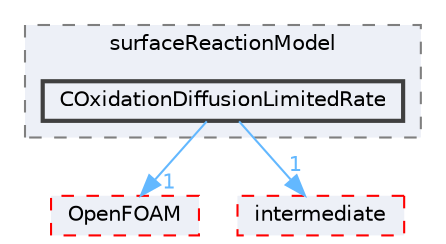 digraph "src/lagrangian/coalCombustion/submodels/surfaceReactionModel/COxidationDiffusionLimitedRate"
{
 // LATEX_PDF_SIZE
  bgcolor="transparent";
  edge [fontname=Helvetica,fontsize=10,labelfontname=Helvetica,labelfontsize=10];
  node [fontname=Helvetica,fontsize=10,shape=box,height=0.2,width=0.4];
  compound=true
  subgraph clusterdir_39175ac9bc62ba09a35292aef1677b92 {
    graph [ bgcolor="#edf0f7", pencolor="grey50", label="surfaceReactionModel", fontname=Helvetica,fontsize=10 style="filled,dashed", URL="dir_39175ac9bc62ba09a35292aef1677b92.html",tooltip=""]
  dir_529541a95ed839ee56165afa6ccc02fc [label="COxidationDiffusionLimitedRate", fillcolor="#edf0f7", color="grey25", style="filled,bold", URL="dir_529541a95ed839ee56165afa6ccc02fc.html",tooltip=""];
  }
  dir_c5473ff19b20e6ec4dfe5c310b3778a8 [label="OpenFOAM", fillcolor="#edf0f7", color="red", style="filled,dashed", URL="dir_c5473ff19b20e6ec4dfe5c310b3778a8.html",tooltip=""];
  dir_d3c32a493136c130c1f0d51f4f35c297 [label="intermediate", fillcolor="#edf0f7", color="red", style="filled,dashed", URL="dir_d3c32a493136c130c1f0d51f4f35c297.html",tooltip=""];
  dir_529541a95ed839ee56165afa6ccc02fc->dir_c5473ff19b20e6ec4dfe5c310b3778a8 [headlabel="1", labeldistance=1.5 headhref="dir_000715_002695.html" href="dir_000715_002695.html" color="steelblue1" fontcolor="steelblue1"];
  dir_529541a95ed839ee56165afa6ccc02fc->dir_d3c32a493136c130c1f0d51f4f35c297 [headlabel="1", labeldistance=1.5 headhref="dir_000715_001913.html" href="dir_000715_001913.html" color="steelblue1" fontcolor="steelblue1"];
}

